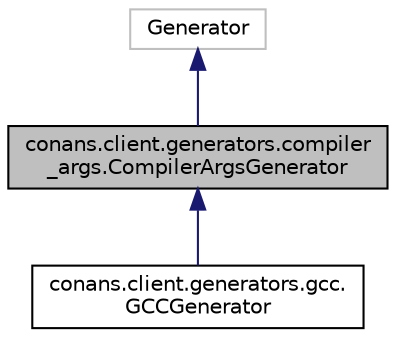 digraph "conans.client.generators.compiler_args.CompilerArgsGenerator"
{
 // LATEX_PDF_SIZE
  edge [fontname="Helvetica",fontsize="10",labelfontname="Helvetica",labelfontsize="10"];
  node [fontname="Helvetica",fontsize="10",shape=record];
  Node1 [label="conans.client.generators.compiler\l_args.CompilerArgsGenerator",height=0.2,width=0.4,color="black", fillcolor="grey75", style="filled", fontcolor="black",tooltip=" "];
  Node2 -> Node1 [dir="back",color="midnightblue",fontsize="10",style="solid"];
  Node2 [label="Generator",height=0.2,width=0.4,color="grey75", fillcolor="white", style="filled",tooltip=" "];
  Node1 -> Node3 [dir="back",color="midnightblue",fontsize="10",style="solid"];
  Node3 [label="conans.client.generators.gcc.\lGCCGenerator",height=0.2,width=0.4,color="black", fillcolor="white", style="filled",URL="$classconans_1_1client_1_1generators_1_1gcc_1_1GCCGenerator.html",tooltip=" "];
}
